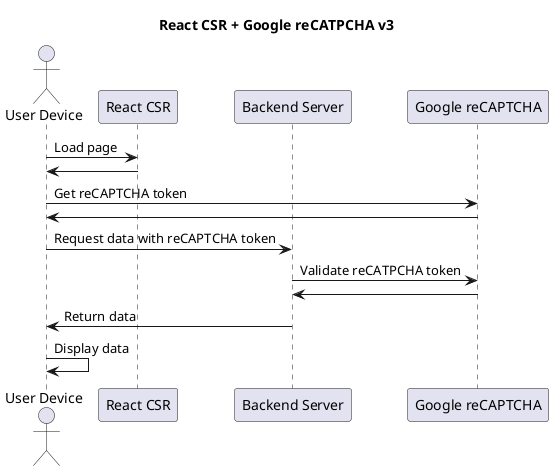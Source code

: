 @startuml

title React CSR + Google reCATPCHA v3

actor "User Device" as USER
participant "React CSR" as REACT
participant "Backend Server" as BE
participant "Google reCAPTCHA" as GR

USER -> REACT : Load page 
REACT -> USER
USER -> GR: Get reCAPTCHA token
GR -> USER
USER -> BE: Request data with reCAPTCHA token
BE -> GR: Validate reCATPCHA token
GR -> BE
BE -> USER: Return data
USER -> USER: Display data

@enduml